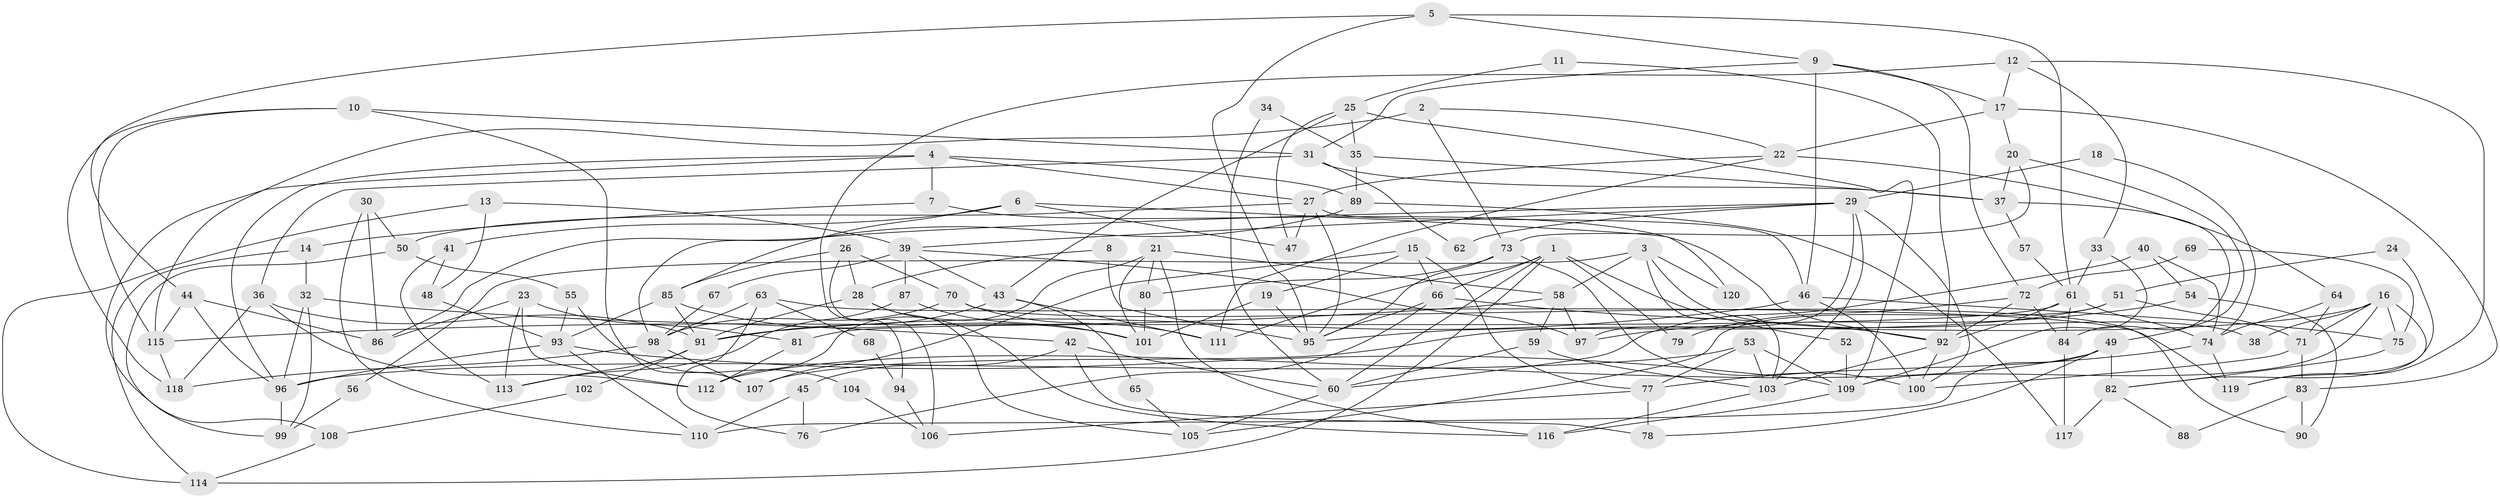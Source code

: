 // Generated by graph-tools (version 1.1) at 2025/02/03/09/25 03:02:04]
// undirected, 120 vertices, 240 edges
graph export_dot {
graph [start="1"]
  node [color=gray90,style=filled];
  1;
  2;
  3;
  4;
  5;
  6;
  7;
  8;
  9;
  10;
  11;
  12;
  13;
  14;
  15;
  16;
  17;
  18;
  19;
  20;
  21;
  22;
  23;
  24;
  25;
  26;
  27;
  28;
  29;
  30;
  31;
  32;
  33;
  34;
  35;
  36;
  37;
  38;
  39;
  40;
  41;
  42;
  43;
  44;
  45;
  46;
  47;
  48;
  49;
  50;
  51;
  52;
  53;
  54;
  55;
  56;
  57;
  58;
  59;
  60;
  61;
  62;
  63;
  64;
  65;
  66;
  67;
  68;
  69;
  70;
  71;
  72;
  73;
  74;
  75;
  76;
  77;
  78;
  79;
  80;
  81;
  82;
  83;
  84;
  85;
  86;
  87;
  88;
  89;
  90;
  91;
  92;
  93;
  94;
  95;
  96;
  97;
  98;
  99;
  100;
  101;
  102;
  103;
  104;
  105;
  106;
  107;
  108;
  109;
  110;
  111;
  112;
  113;
  114;
  115;
  116;
  117;
  118;
  119;
  120;
  1 -- 66;
  1 -- 111;
  1 -- 52;
  1 -- 60;
  1 -- 79;
  1 -- 114;
  2 -- 22;
  2 -- 115;
  2 -- 73;
  3 -- 103;
  3 -- 58;
  3 -- 38;
  3 -- 56;
  3 -- 120;
  4 -- 89;
  4 -- 27;
  4 -- 7;
  4 -- 96;
  4 -- 108;
  5 -- 44;
  5 -- 61;
  5 -- 9;
  5 -- 95;
  6 -- 85;
  6 -- 41;
  6 -- 47;
  6 -- 120;
  7 -- 92;
  7 -- 14;
  8 -- 95;
  8 -- 28;
  9 -- 46;
  9 -- 17;
  9 -- 31;
  9 -- 72;
  10 -- 115;
  10 -- 31;
  10 -- 107;
  10 -- 118;
  11 -- 92;
  11 -- 25;
  12 -- 33;
  12 -- 17;
  12 -- 94;
  12 -- 119;
  13 -- 114;
  13 -- 39;
  13 -- 48;
  14 -- 32;
  14 -- 114;
  15 -- 66;
  15 -- 77;
  15 -- 19;
  15 -- 107;
  16 -- 71;
  16 -- 107;
  16 -- 38;
  16 -- 75;
  16 -- 109;
  16 -- 119;
  17 -- 22;
  17 -- 20;
  17 -- 83;
  18 -- 74;
  18 -- 29;
  19 -- 95;
  19 -- 101;
  20 -- 37;
  20 -- 49;
  20 -- 73;
  21 -- 101;
  21 -- 58;
  21 -- 80;
  21 -- 112;
  21 -- 116;
  22 -- 64;
  22 -- 27;
  22 -- 111;
  23 -- 81;
  23 -- 112;
  23 -- 86;
  23 -- 113;
  24 -- 82;
  24 -- 51;
  25 -- 109;
  25 -- 43;
  25 -- 35;
  25 -- 47;
  26 -- 85;
  26 -- 28;
  26 -- 70;
  26 -- 106;
  27 -- 47;
  27 -- 95;
  27 -- 46;
  27 -- 50;
  28 -- 91;
  28 -- 116;
  28 -- 105;
  29 -- 86;
  29 -- 39;
  29 -- 62;
  29 -- 97;
  29 -- 100;
  29 -- 103;
  30 -- 86;
  30 -- 110;
  30 -- 50;
  31 -- 36;
  31 -- 37;
  31 -- 62;
  32 -- 99;
  32 -- 96;
  32 -- 42;
  33 -- 109;
  33 -- 61;
  34 -- 35;
  34 -- 60;
  35 -- 37;
  35 -- 89;
  36 -- 91;
  36 -- 118;
  36 -- 112;
  37 -- 84;
  37 -- 57;
  39 -- 43;
  39 -- 87;
  39 -- 67;
  39 -- 97;
  40 -- 60;
  40 -- 74;
  40 -- 54;
  41 -- 113;
  41 -- 48;
  42 -- 45;
  42 -- 60;
  42 -- 78;
  43 -- 91;
  43 -- 111;
  43 -- 65;
  44 -- 115;
  44 -- 96;
  44 -- 86;
  45 -- 110;
  45 -- 76;
  46 -- 100;
  46 -- 75;
  46 -- 91;
  48 -- 93;
  49 -- 112;
  49 -- 78;
  49 -- 82;
  49 -- 110;
  50 -- 55;
  50 -- 99;
  51 -- 95;
  51 -- 105;
  51 -- 71;
  52 -- 109;
  53 -- 77;
  53 -- 103;
  53 -- 96;
  53 -- 109;
  54 -- 97;
  54 -- 90;
  55 -- 93;
  55 -- 104;
  56 -- 99;
  57 -- 61;
  58 -- 59;
  58 -- 97;
  58 -- 115;
  59 -- 103;
  59 -- 60;
  60 -- 105;
  61 -- 92;
  61 -- 84;
  61 -- 74;
  61 -- 81;
  63 -- 98;
  63 -- 119;
  63 -- 68;
  63 -- 76;
  64 -- 71;
  64 -- 74;
  65 -- 105;
  66 -- 95;
  66 -- 92;
  66 -- 76;
  67 -- 98;
  68 -- 94;
  69 -- 72;
  69 -- 75;
  70 -- 90;
  70 -- 98;
  70 -- 111;
  71 -- 100;
  71 -- 83;
  72 -- 92;
  72 -- 79;
  72 -- 84;
  73 -- 80;
  73 -- 95;
  73 -- 100;
  74 -- 119;
  74 -- 77;
  75 -- 82;
  77 -- 78;
  77 -- 106;
  80 -- 101;
  81 -- 112;
  82 -- 88;
  82 -- 117;
  83 -- 88;
  83 -- 90;
  84 -- 117;
  85 -- 101;
  85 -- 93;
  85 -- 91;
  87 -- 101;
  87 -- 113;
  89 -- 98;
  89 -- 117;
  91 -- 102;
  91 -- 113;
  92 -- 103;
  92 -- 100;
  93 -- 96;
  93 -- 109;
  93 -- 110;
  94 -- 106;
  96 -- 99;
  98 -- 107;
  98 -- 118;
  102 -- 108;
  103 -- 116;
  104 -- 106;
  108 -- 114;
  109 -- 116;
  115 -- 118;
}
